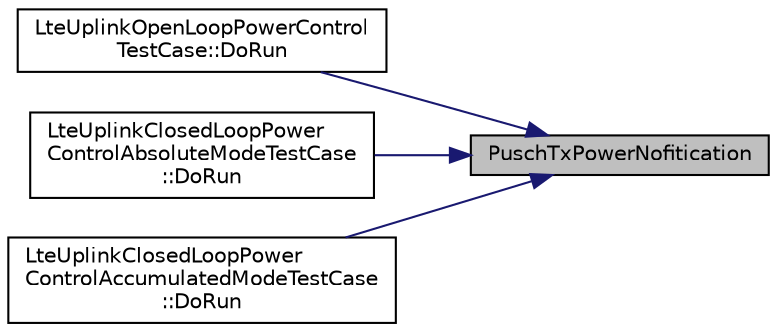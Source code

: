digraph "PuschTxPowerNofitication"
{
 // LATEX_PDF_SIZE
  edge [fontname="Helvetica",fontsize="10",labelfontname="Helvetica",labelfontsize="10"];
  node [fontname="Helvetica",fontsize="10",shape=record];
  rankdir="RL";
  Node1 [label="PuschTxPowerNofitication",height=0.2,width=0.4,color="black", fillcolor="grey75", style="filled", fontcolor="black",tooltip="TestCase Data."];
  Node1 -> Node2 [dir="back",color="midnightblue",fontsize="10",style="solid",fontname="Helvetica"];
  Node2 [label="LteUplinkOpenLoopPowerControl\lTestCase::DoRun",height=0.2,width=0.4,color="black", fillcolor="white", style="filled",URL="$class_lte_uplink_open_loop_power_control_test_case.html#a1cd67f8fd6b950e1a92142dec9e4af10",tooltip="Implementation to actually run this TestCase."];
  Node1 -> Node3 [dir="back",color="midnightblue",fontsize="10",style="solid",fontname="Helvetica"];
  Node3 [label="LteUplinkClosedLoopPower\lControlAbsoluteModeTestCase\l::DoRun",height=0.2,width=0.4,color="black", fillcolor="white", style="filled",URL="$class_lte_uplink_closed_loop_power_control_absolute_mode_test_case.html#a6a3e4107566655c5cbbf946c0e68c3d0",tooltip="Implementation to actually run this TestCase."];
  Node1 -> Node4 [dir="back",color="midnightblue",fontsize="10",style="solid",fontname="Helvetica"];
  Node4 [label="LteUplinkClosedLoopPower\lControlAccumulatedModeTestCase\l::DoRun",height=0.2,width=0.4,color="black", fillcolor="white", style="filled",URL="$class_lte_uplink_closed_loop_power_control_accumulated_mode_test_case.html#aefa91ec44dabd2bed1558fce70290da9",tooltip="Implementation to actually run this TestCase."];
}
